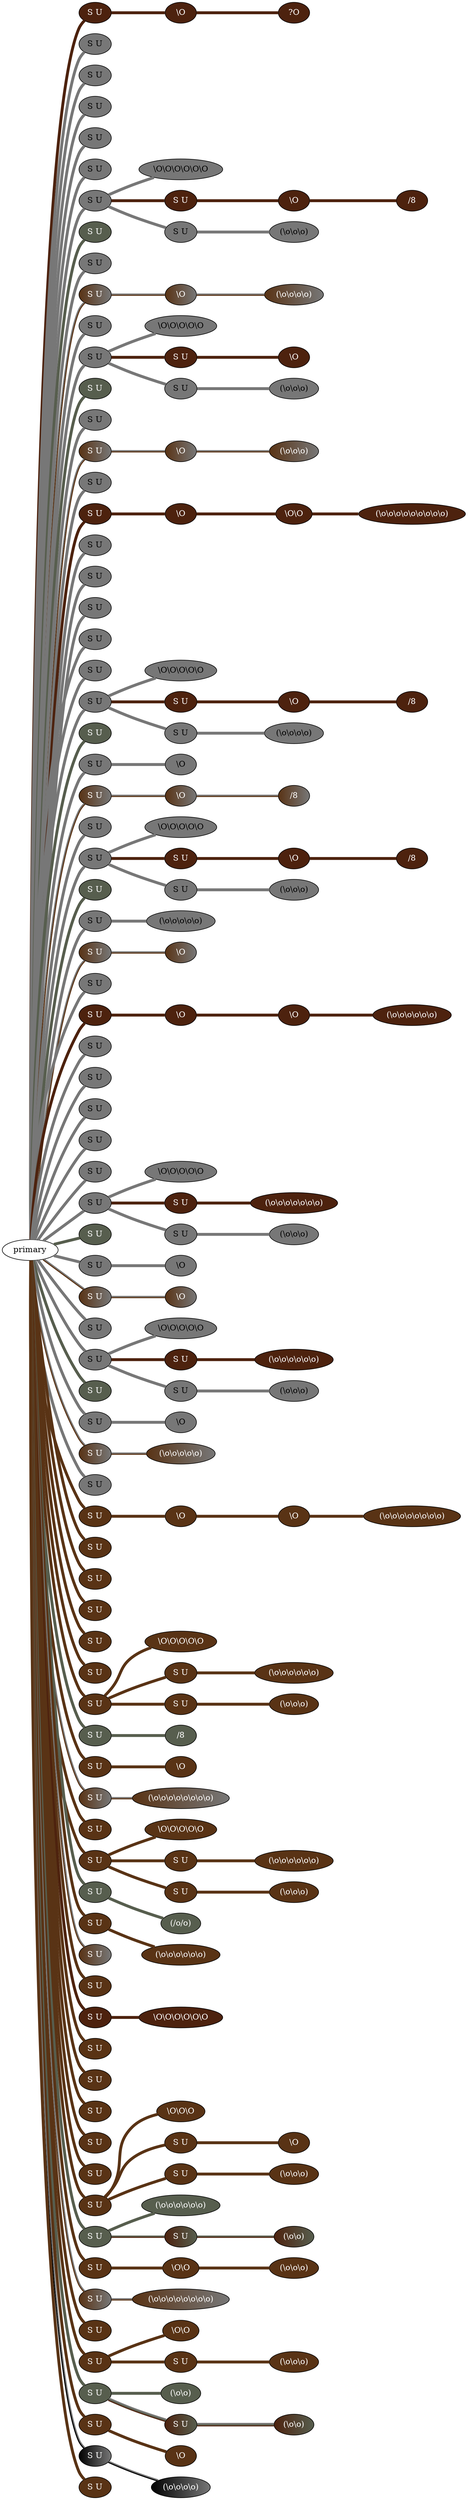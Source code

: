 graph {
 graph [rankdir=LR]
"1" [qtype="pendant_node", pendant_colors="#4D220E", pendant_ply="S", pendant_attach="U", pendant_length="15.0", label="S U", style=filled, fillcolor="#4D220E", fontcolor="#ffffff"]
"primary" -- "1" [qtype="pendant_link",penwidth=5,color="#4D220E"]
"1:0" [qtype="knot_node", knot_value="1", knot_type="S", knot_position="7.0", knot_spin="Z", label="\\O", style=filled, fillcolor="#4D220E" , fontcolor="#ffffff"]
"1" -- "1:0" [qtype="knot_link",penwidth=5,color="#4D220E"]
"1:1" [qtype="knot_node", knot_value="1", knot_type="S", knot_position="15.0", knot_spin="U", label="?O", style=filled, fillcolor="#4D220E" , fontcolor="#ffffff"]
"1:0" -- "1:1" [qtype="knot_link",penwidth=5,color="#4D220E"]
"2" [qtype="pendant_node", pendant_colors="#777777", pendant_ply="S", pendant_attach="U", pendant_length="36.5", label="S U", style=filled, fillcolor="#777777", fontcolor="#000000"]
"primary" -- "2" [qtype="pendant_link",penwidth=5,color="#777777"]
"3" [qtype="pendant_node", pendant_colors="#777777", pendant_ply="S", pendant_attach="U", pendant_length="34.5", label="S U", style=filled, fillcolor="#777777", fontcolor="#000000"]
"primary" -- "3" [qtype="pendant_link",penwidth=5,color="#777777"]
"4" [qtype="pendant_node", pendant_colors="#777777", pendant_ply="S", pendant_attach="U", pendant_length="35.5", label="S U", style=filled, fillcolor="#777777", fontcolor="#000000"]
"primary" -- "4" [qtype="pendant_link",penwidth=5,color="#777777"]
"5" [qtype="pendant_node", pendant_colors="#777777", pendant_ply="S", pendant_attach="U", pendant_length="35.5", label="S U", style=filled, fillcolor="#777777", fontcolor="#000000"]
"primary" -- "5" [qtype="pendant_link",penwidth=5,color="#777777"]
"6" [qtype="pendant_node", pendant_colors="#777777", pendant_ply="S", pendant_attach="U", pendant_length="34.5", label="S U", style=filled, fillcolor="#777777", fontcolor="#000000"]
"primary" -- "6" [qtype="pendant_link",penwidth=5,color="#777777"]
"7" [qtype="pendant_node", pendant_colors="#777777", pendant_ply="S", pendant_attach="U", pendant_length="24.0", label="S U", style=filled, fillcolor="#777777", fontcolor="#000000"]
"primary" -- "7" [qtype="pendant_link",penwidth=5,color="#777777"]
"7:0" [qtype="knot_node", knot_value="6", knot_type="S", knot_position="8.0", knot_spin="Z", label="\\O\\O\\O\\O\\O\\O", style=filled, fillcolor="#777777" , fontcolor="#000000"]
"7" -- "7:0" [qtype="knot_link",penwidth=5,color="#777777"]
"7s1" [qtype="pendant_node", pendant_colors="#4D220E", pendant_ply="S", pendant_attach="U", pendant_length="24.0", label="S U", style=filled, fillcolor="#4D220E", fontcolor="#ffffff"]
"7" -- "7s1" [qtype="pendant_link",penwidth=5,color="#4D220E"]
"7s1:0" [qtype="knot_node", knot_value="1", knot_type="S", knot_position="8.0", knot_spin="Z", label="\\O", style=filled, fillcolor="#4D220E" , fontcolor="#ffffff"]
"7s1" -- "7s1:0" [qtype="knot_link",penwidth=5,color="#4D220E"]
"7s1:1" [qtype="knot_node", knot_value="1", knot_type="E", knot_position="15.5", knot_spin="S", label="/8", style=filled, fillcolor="#4D220E" , fontcolor="#ffffff"]
"7s1:0" -- "7s1:1" [qtype="knot_link",penwidth=5,color="#4D220E"]
"7s2" [qtype="pendant_node", pendant_colors="#777777", pendant_ply="S", pendant_attach="U", pendant_length="27.0", label="S U", style=filled, fillcolor="#777777", fontcolor="#000000"]
"7" -- "7s2" [qtype="pendant_link",penwidth=5,color="#777777"]
"7s2:0" [qtype="knot_node", knot_value="3", knot_type="L", knot_position="14.5", knot_spin="Z", label="(\\o\\o\\o)", style=filled, fillcolor="#777777" , fontcolor="#000000"]
"7s2" -- "7s2:0" [qtype="knot_link",penwidth=5,color="#777777"]
"8" [qtype="pendant_node", pendant_colors="#575E4E", pendant_ply="S", pendant_attach="U", pendant_length="28.5", label="S U", style=filled, fillcolor="#575E4E", fontcolor="#ffffff"]
"primary" -- "8" [qtype="pendant_link",penwidth=5,color="#575E4E"]
"9" [qtype="pendant_node", pendant_colors="#777777", pendant_ply="S", pendant_attach="U", pendant_length="33.0", label="S U", style=filled, fillcolor="#777777", fontcolor="#000000"]
"primary" -- "9" [qtype="pendant_link",penwidth=5,color="#777777"]
"10" [qtype="pendant_node", pendant_colors="#593315:#777777", pendant_ply="S", pendant_attach="U", pendant_length="25.0", label="S U", style=filled, fillcolor="#593315:#777777", fontcolor="#ffffff"]
"primary" -- "10" [qtype="pendant_link",penwidth=2,color="#593315:#777777"]
"10:0" [qtype="knot_node", knot_value="1", knot_type="S", knot_position="7.0", knot_spin="Z", label="\\O", style=filled, fillcolor="#593315:#777777" , fontcolor="#ffffff"]
"10" -- "10:0" [qtype="knot_link",penwidth=2,color="#593315:#777777"]
"10:1" [qtype="knot_node", knot_value="4", knot_type="L", knot_position="14.5", knot_spin="Z", label="(\\o\\o\\o\\o)", style=filled, fillcolor="#593315:#777777" , fontcolor="#ffffff"]
"10:0" -- "10:1" [qtype="knot_link",penwidth=2,color="#593315:#777777"]
"11" [qtype="pendant_node", pendant_colors="#777777", pendant_ply="S", pendant_attach="U", pendant_length="30.0", label="S U", style=filled, fillcolor="#777777", fontcolor="#000000"]
"primary" -- "11" [qtype="pendant_link",penwidth=5,color="#777777"]
"12" [qtype="pendant_node", pendant_colors="#777777", pendant_ply="S", pendant_attach="U", pendant_length="31.5", label="S U", style=filled, fillcolor="#777777", fontcolor="#000000"]
"primary" -- "12" [qtype="pendant_link",penwidth=5,color="#777777"]
"12:0" [qtype="knot_node", knot_value="5", knot_type="S", knot_position="8.5", knot_spin="Z", label="\\O\\O\\O\\O\\O", style=filled, fillcolor="#777777" , fontcolor="#000000"]
"12" -- "12:0" [qtype="knot_link",penwidth=5,color="#777777"]
"12s1" [qtype="pendant_node", pendant_colors="#4D220E", pendant_ply="S", pendant_attach="U", pendant_length="27.0", label="S U", style=filled, fillcolor="#4D220E", fontcolor="#ffffff"]
"12" -- "12s1" [qtype="pendant_link",penwidth=5,color="#4D220E"]
"12s1:0" [qtype="knot_node", knot_value="1", knot_type="S", knot_position="8.5", knot_spin="Z", label="\\O", style=filled, fillcolor="#4D220E" , fontcolor="#ffffff"]
"12s1" -- "12s1:0" [qtype="knot_link",penwidth=5,color="#4D220E"]
"12s2" [qtype="pendant_node", pendant_colors="#777777", pendant_ply="S", pendant_attach="U", pendant_length="28.0", label="S U", style=filled, fillcolor="#777777", fontcolor="#000000"]
"12" -- "12s2" [qtype="pendant_link",penwidth=5,color="#777777"]
"12s2:0" [qtype="knot_node", knot_value="3", knot_type="L", knot_position="14.0", knot_spin="Z", label="(\\o\\o\\o)", style=filled, fillcolor="#777777" , fontcolor="#000000"]
"12s2" -- "12s2:0" [qtype="knot_link",penwidth=5,color="#777777"]
"13" [qtype="pendant_node", pendant_colors="#575E4E", pendant_ply="S", pendant_attach="U", pendant_length="29.5", label="S U", style=filled, fillcolor="#575E4E", fontcolor="#ffffff"]
"primary" -- "13" [qtype="pendant_link",penwidth=5,color="#575E4E"]
"14" [qtype="pendant_node", pendant_colors="#777777", pendant_ply="S", pendant_attach="U", pendant_length="36.5", label="S U", style=filled, fillcolor="#777777", fontcolor="#000000"]
"primary" -- "14" [qtype="pendant_link",penwidth=5,color="#777777"]
"15" [qtype="pendant_node", pendant_colors="#593315:#777777", pendant_ply="S", pendant_attach="U", pendant_length="26.0", label="S U", style=filled, fillcolor="#593315:#777777", fontcolor="#ffffff"]
"primary" -- "15" [qtype="pendant_link",penwidth=2,color="#593315:#777777"]
"15:0" [qtype="knot_node", knot_value="1", knot_type="S", knot_position="8.0", knot_spin="Z", label="\\O", style=filled, fillcolor="#593315:#777777" , fontcolor="#ffffff"]
"15" -- "15:0" [qtype="knot_link",penwidth=2,color="#593315:#777777"]
"15:1" [qtype="knot_node", knot_value="3", knot_type="L", knot_position="15.5", knot_spin="Z", label="(\\o\\o\\o)", style=filled, fillcolor="#593315:#777777" , fontcolor="#ffffff"]
"15:0" -- "15:1" [qtype="knot_link",penwidth=2,color="#593315:#777777"]
"16" [qtype="pendant_node", pendant_colors="#777777", pendant_ply="S", pendant_attach="U", pendant_length="34.5", label="S U", style=filled, fillcolor="#777777", fontcolor="#000000"]
"primary" -- "16" [qtype="pendant_link",penwidth=5,color="#777777"]
"17" [qtype="pendant_node", pendant_colors="#4D220E", pendant_ply="S", pendant_attach="U", pendant_length="32.5", label="S U", style=filled, fillcolor="#4D220E", fontcolor="#ffffff"]
"primary" -- "17" [qtype="pendant_link",penwidth=5,color="#4D220E"]
"17:0" [qtype="knot_node", knot_value="1", knot_type="S", knot_position="7.0", knot_spin="Z", label="\\O", style=filled, fillcolor="#4D220E" , fontcolor="#ffffff"]
"17" -- "17:0" [qtype="knot_link",penwidth=5,color="#4D220E"]
"17:1" [qtype="knot_node", knot_value="2", knot_type="S", knot_position="15.0", knot_spin="Z", label="\\O\\O", style=filled, fillcolor="#4D220E" , fontcolor="#ffffff"]
"17:0" -- "17:1" [qtype="knot_link",penwidth=5,color="#4D220E"]
"17:2" [qtype="knot_node", knot_value="9", knot_type="L", knot_position="24.0", knot_spin="Z", label="(\\o\\o\\o\\o\\o\\o\\o\\o\\o)", style=filled, fillcolor="#4D220E" , fontcolor="#ffffff"]
"17:1" -- "17:2" [qtype="knot_link",penwidth=5,color="#4D220E"]
"18" [qtype="pendant_node", pendant_colors="#777777", pendant_ply="S", pendant_attach="U", pendant_length="28.0", label="S U", style=filled, fillcolor="#777777", fontcolor="#000000"]
"primary" -- "18" [qtype="pendant_link",penwidth=5,color="#777777"]
"19" [qtype="pendant_node", pendant_colors="#777777", pendant_ply="S", pendant_attach="U", pendant_length="29.0", label="S U", style=filled, fillcolor="#777777", fontcolor="#000000"]
"primary" -- "19" [qtype="pendant_link",penwidth=5,color="#777777"]
"20" [qtype="pendant_node", pendant_colors="#777777", pendant_ply="S", pendant_attach="U", pendant_length="28.5", label="S U", style=filled, fillcolor="#777777", fontcolor="#000000"]
"primary" -- "20" [qtype="pendant_link",penwidth=5,color="#777777"]
"21" [qtype="pendant_node", pendant_colors="#777777", pendant_ply="S", pendant_attach="U", pendant_length="28.5", label="S U", style=filled, fillcolor="#777777", fontcolor="#000000"]
"primary" -- "21" [qtype="pendant_link",penwidth=5,color="#777777"]
"22" [qtype="pendant_node", pendant_colors="#777777", pendant_ply="S", pendant_attach="U", pendant_length="34.5", label="S U", style=filled, fillcolor="#777777", fontcolor="#000000"]
"primary" -- "22" [qtype="pendant_link",penwidth=5,color="#777777"]
"23" [qtype="pendant_node", pendant_colors="#777777", pendant_ply="S", pendant_attach="U", pendant_length="32.0", label="S U", style=filled, fillcolor="#777777", fontcolor="#000000"]
"primary" -- "23" [qtype="pendant_link",penwidth=5,color="#777777"]
"23:0" [qtype="knot_node", knot_value="5", knot_type="S", knot_position="8.5", knot_spin="Z", label="\\O\\O\\O\\O\\O", style=filled, fillcolor="#777777" , fontcolor="#000000"]
"23" -- "23:0" [qtype="knot_link",penwidth=5,color="#777777"]
"23s1" [qtype="pendant_node", pendant_colors="#4D220E", pendant_ply="S", pendant_attach="U", pendant_length="25.5", label="S U", style=filled, fillcolor="#4D220E", fontcolor="#ffffff"]
"23" -- "23s1" [qtype="pendant_link",penwidth=5,color="#4D220E"]
"23s1:0" [qtype="knot_node", knot_value="1", knot_type="S", knot_position="8.0", knot_spin="Z", label="\\O", style=filled, fillcolor="#4D220E" , fontcolor="#ffffff"]
"23s1" -- "23s1:0" [qtype="knot_link",penwidth=5,color="#4D220E"]
"23s1:1" [qtype="knot_node", knot_value="1", knot_type="E", knot_position="15.5", knot_spin="S", label="/8", style=filled, fillcolor="#4D220E" , fontcolor="#ffffff"]
"23s1:0" -- "23s1:1" [qtype="knot_link",penwidth=5,color="#4D220E"]
"23s2" [qtype="pendant_node", pendant_colors="#777777", pendant_ply="S", pendant_attach="U", pendant_length="32.5", label="S U", style=filled, fillcolor="#777777", fontcolor="#000000"]
"23" -- "23s2" [qtype="pendant_link",penwidth=5,color="#777777"]
"23s2:0" [qtype="knot_node", knot_value="4", knot_type="L", knot_position="14.5", knot_spin="Z", label="(\\o\\o\\o\\o)", style=filled, fillcolor="#777777" , fontcolor="#000000"]
"23s2" -- "23s2:0" [qtype="knot_link",penwidth=5,color="#777777"]
"24" [qtype="pendant_node", pendant_colors="#575E4E", pendant_ply="S", pendant_attach="U", pendant_length="29.0", label="S U", style=filled, fillcolor="#575E4E", fontcolor="#ffffff"]
"primary" -- "24" [qtype="pendant_link",penwidth=5,color="#575E4E"]
"25" [qtype="pendant_node", pendant_colors="#777777", pendant_ply="S", pendant_attach="U", pendant_length="31.0", label="S U", style=filled, fillcolor="#777777", fontcolor="#000000"]
"primary" -- "25" [qtype="pendant_link",penwidth=5,color="#777777"]
"25:0" [qtype="knot_node", knot_value="1", knot_type="S", knot_position="7.0", knot_spin="Z", label="\\O", style=filled, fillcolor="#777777" , fontcolor="#000000"]
"25" -- "25:0" [qtype="knot_link",penwidth=5,color="#777777"]
"26" [qtype="pendant_node", pendant_colors="#593315:#777777", pendant_ply="S", pendant_attach="U", pendant_length="25.5", label="S U", style=filled, fillcolor="#593315:#777777", fontcolor="#ffffff"]
"primary" -- "26" [qtype="pendant_link",penwidth=2,color="#593315:#777777"]
"26:0" [qtype="knot_node", knot_value="1", knot_type="S", knot_position="8.0", knot_spin="Z", label="\\O", style=filled, fillcolor="#593315:#777777" , fontcolor="#ffffff"]
"26" -- "26:0" [qtype="knot_link",penwidth=2,color="#593315:#777777"]
"26:1" [qtype="knot_node", knot_value="1", knot_type="E", knot_position="16.0", knot_spin="S", label="/8", style=filled, fillcolor="#593315:#777777" , fontcolor="#ffffff"]
"26:0" -- "26:1" [qtype="knot_link",penwidth=2,color="#593315:#777777"]
"27" [qtype="pendant_node", pendant_colors="#777777", pendant_ply="S", pendant_attach="U", pendant_length="34.0", label="S U", style=filled, fillcolor="#777777", fontcolor="#000000"]
"primary" -- "27" [qtype="pendant_link",penwidth=5,color="#777777"]
"28" [qtype="pendant_node", pendant_colors="#777777", pendant_ply="S", pendant_attach="U", pendant_length="25.5", label="S U", style=filled, fillcolor="#777777", fontcolor="#000000"]
"primary" -- "28" [qtype="pendant_link",penwidth=5,color="#777777"]
"28:0" [qtype="knot_node", knot_value="5", knot_type="S", knot_position="8.5", knot_spin="Z", label="\\O\\O\\O\\O\\O", style=filled, fillcolor="#777777" , fontcolor="#000000"]
"28" -- "28:0" [qtype="knot_link",penwidth=5,color="#777777"]
"28s1" [qtype="pendant_node", pendant_colors="#4D220E", pendant_ply="S", pendant_attach="U", pendant_length="25.0", label="S U", style=filled, fillcolor="#4D220E", fontcolor="#ffffff"]
"28" -- "28s1" [qtype="pendant_link",penwidth=5,color="#4D220E"]
"28s1:0" [qtype="knot_node", knot_value="1", knot_type="S", knot_position="7.0", knot_spin="Z", label="\\O", style=filled, fillcolor="#4D220E" , fontcolor="#ffffff"]
"28s1" -- "28s1:0" [qtype="knot_link",penwidth=5,color="#4D220E"]
"28s1:1" [qtype="knot_node", knot_value="1", knot_type="E", knot_position="14.5", knot_spin="S", label="/8", style=filled, fillcolor="#4D220E" , fontcolor="#ffffff"]
"28s1:0" -- "28s1:1" [qtype="knot_link",penwidth=5,color="#4D220E"]
"28s2" [qtype="pendant_node", pendant_colors="#777777", pendant_ply="S", pendant_attach="U", pendant_length="31.0", label="S U", style=filled, fillcolor="#777777", fontcolor="#000000"]
"28" -- "28s2" [qtype="pendant_link",penwidth=5,color="#777777"]
"28s2:0" [qtype="knot_node", knot_value="3", knot_type="L", knot_position="14.5", knot_spin="Z", label="(\\o\\o\\o)", style=filled, fillcolor="#777777" , fontcolor="#000000"]
"28s2" -- "28s2:0" [qtype="knot_link",penwidth=5,color="#777777"]
"29" [qtype="pendant_node", pendant_colors="#575E4E", pendant_ply="S", pendant_attach="U", pendant_length="29.0", label="S U", style=filled, fillcolor="#575E4E", fontcolor="#ffffff"]
"primary" -- "29" [qtype="pendant_link",penwidth=5,color="#575E4E"]
"30" [qtype="pendant_node", pendant_colors="#777777", pendant_ply="S", pendant_attach="U", pendant_length="28.5", label="S U", style=filled, fillcolor="#777777", fontcolor="#000000"]
"primary" -- "30" [qtype="pendant_link",penwidth=5,color="#777777"]
"30:0" [qtype="knot_node", knot_value="5", knot_type="L", knot_position="15.0", knot_spin="Z", label="(\\o\\o\\o\\o\\o)", style=filled, fillcolor="#777777" , fontcolor="#000000"]
"30" -- "30:0" [qtype="knot_link",penwidth=5,color="#777777"]
"31" [qtype="pendant_node", pendant_colors="#593315:#777777", pendant_ply="S", pendant_attach="U", pendant_length="26.5", label="S U", style=filled, fillcolor="#593315:#777777", fontcolor="#ffffff"]
"primary" -- "31" [qtype="pendant_link",penwidth=2,color="#593315:#777777"]
"31:0" [qtype="knot_node", knot_value="1", knot_type="S", knot_position="7.0", knot_spin="Z", label="\\O", style=filled, fillcolor="#593315:#777777" , fontcolor="#ffffff"]
"31" -- "31:0" [qtype="knot_link",penwidth=2,color="#593315:#777777"]
"32" [qtype="pendant_node", pendant_colors="#777777", pendant_ply="S", pendant_attach="U", pendant_length="36.5", label="S U", style=filled, fillcolor="#777777", fontcolor="#000000"]
"primary" -- "32" [qtype="pendant_link",penwidth=5,color="#777777"]
"33" [qtype="pendant_node", pendant_colors="#4D220E", pendant_ply="S", pendant_attach="U", pendant_length="51.0", label="S U", style=filled, fillcolor="#4D220E", fontcolor="#ffffff"]
"primary" -- "33" [qtype="pendant_link",penwidth=5,color="#4D220E"]
"33:0" [qtype="knot_node", knot_value="1", knot_type="S", knot_position="6.5", knot_spin="Z", label="\\O", style=filled, fillcolor="#4D220E" , fontcolor="#ffffff"]
"33" -- "33:0" [qtype="knot_link",penwidth=5,color="#4D220E"]
"33:1" [qtype="knot_node", knot_value="1", knot_type="S", knot_position="18.5", knot_spin="Z", label="\\O", style=filled, fillcolor="#4D220E" , fontcolor="#ffffff"]
"33:0" -- "33:1" [qtype="knot_link",penwidth=5,color="#4D220E"]
"33:2" [qtype="knot_node", knot_value="6", knot_type="L", knot_position="31.5", knot_spin="Z", label="(\\o\\o\\o\\o\\o\\o)", style=filled, fillcolor="#4D220E" , fontcolor="#ffffff"]
"33:1" -- "33:2" [qtype="knot_link",penwidth=5,color="#4D220E"]
"34" [qtype="pendant_node", pendant_colors="#777777", pendant_ply="S", pendant_attach="U", pendant_length="34.0", label="S U", style=filled, fillcolor="#777777", fontcolor="#000000"]
"primary" -- "34" [qtype="pendant_link",penwidth=5,color="#777777"]
"35" [qtype="pendant_node", pendant_colors="#777777", pendant_ply="S", pendant_attach="U", pendant_length="32.5", label="S U", style=filled, fillcolor="#777777", fontcolor="#000000"]
"primary" -- "35" [qtype="pendant_link",penwidth=5,color="#777777"]
"36" [qtype="pendant_node", pendant_colors="#777777", pendant_ply="S", pendant_attach="U", pendant_length="35.5", label="S U", style=filled, fillcolor="#777777", fontcolor="#000000"]
"primary" -- "36" [qtype="pendant_link",penwidth=5,color="#777777"]
"37" [qtype="pendant_node", pendant_colors="#777777", pendant_ply="S", pendant_attach="U", pendant_length="32.5", label="S U", style=filled, fillcolor="#777777", fontcolor="#000000"]
"primary" -- "37" [qtype="pendant_link",penwidth=5,color="#777777"]
"38" [qtype="pendant_node", pendant_colors="#777777", pendant_ply="S", pendant_attach="U", pendant_length="36.5", label="S U", style=filled, fillcolor="#777777", fontcolor="#000000"]
"primary" -- "38" [qtype="pendant_link",penwidth=5,color="#777777"]
"39" [qtype="pendant_node", pendant_colors="#777777", pendant_ply="S", pendant_attach="U", pendant_length="29.5", label="S U", style=filled, fillcolor="#777777", fontcolor="#000000"]
"primary" -- "39" [qtype="pendant_link",penwidth=5,color="#777777"]
"39:0" [qtype="knot_node", knot_value="5", knot_type="S", knot_position="7.5", knot_spin="Z", label="\\O\\O\\O\\O\\O", style=filled, fillcolor="#777777" , fontcolor="#000000"]
"39" -- "39:0" [qtype="knot_link",penwidth=5,color="#777777"]
"39s1" [qtype="pendant_node", pendant_colors="#4D220E", pendant_ply="S", pendant_attach="U", pendant_length="19.0", label="S U", style=filled, fillcolor="#4D220E", fontcolor="#ffffff"]
"39" -- "39s1" [qtype="pendant_link",penwidth=5,color="#4D220E"]
"39s1:0" [qtype="knot_node", knot_value="7", knot_type="L", knot_position="14.5", knot_spin="Z", label="(\\o\\o\\o\\o\\o\\o\\o)", style=filled, fillcolor="#4D220E" , fontcolor="#ffffff"]
"39s1" -- "39s1:0" [qtype="knot_link",penwidth=5,color="#4D220E"]
"39s2" [qtype="pendant_node", pendant_colors="#777777", pendant_ply="S", pendant_attach="U", pendant_length="25.5", label="S U", style=filled, fillcolor="#777777", fontcolor="#000000"]
"39" -- "39s2" [qtype="pendant_link",penwidth=5,color="#777777"]
"39s2:0" [qtype="knot_node", knot_value="3", knot_type="L", knot_position="15.5", knot_spin="Z", label="(\\o\\o\\o)", style=filled, fillcolor="#777777" , fontcolor="#000000"]
"39s2" -- "39s2:0" [qtype="knot_link",penwidth=5,color="#777777"]
"40" [qtype="pendant_node", pendant_colors="#575E4E", pendant_ply="S", pendant_attach="U", pendant_length="18.0", label="S U", style=filled, fillcolor="#575E4E", fontcolor="#ffffff"]
"primary" -- "40" [qtype="pendant_link",penwidth=5,color="#575E4E"]
"41" [qtype="pendant_node", pendant_colors="#777777", pendant_ply="S", pendant_attach="U", pendant_length="35.0", label="S U", style=filled, fillcolor="#777777", fontcolor="#000000"]
"primary" -- "41" [qtype="pendant_link",penwidth=5,color="#777777"]
"41:0" [qtype="knot_node", knot_value="1", knot_type="S", knot_position="7.5", knot_spin="Z", label="\\O", style=filled, fillcolor="#777777" , fontcolor="#000000"]
"41" -- "41:0" [qtype="knot_link",penwidth=5,color="#777777"]
"42" [qtype="pendant_node", pendant_colors="#593315:#777777", pendant_ply="S", pendant_attach="U", pendant_length="26.5", label="S U", style=filled, fillcolor="#593315:#777777", fontcolor="#ffffff"]
"primary" -- "42" [qtype="pendant_link",penwidth=2,color="#593315:#777777"]
"42:0" [qtype="knot_node", knot_value="1", knot_type="S", knot_position="7.5", knot_spin="Z", label="\\O", style=filled, fillcolor="#593315:#777777" , fontcolor="#ffffff"]
"42" -- "42:0" [qtype="knot_link",penwidth=2,color="#593315:#777777"]
"43" [qtype="pendant_node", pendant_colors="#777777", pendant_ply="S", pendant_attach="U", pendant_length="33.0", label="S U", style=filled, fillcolor="#777777", fontcolor="#000000"]
"primary" -- "43" [qtype="pendant_link",penwidth=5,color="#777777"]
"44" [qtype="pendant_node", pendant_colors="#777777", pendant_ply="S", pendant_attach="U", pendant_length="31.0", label="S U", style=filled, fillcolor="#777777", fontcolor="#000000"]
"primary" -- "44" [qtype="pendant_link",penwidth=5,color="#777777"]
"44:0" [qtype="knot_node", knot_value="5", knot_type="S", knot_position="7.5", knot_spin="Z", label="\\O\\O\\O\\O\\O", style=filled, fillcolor="#777777" , fontcolor="#000000"]
"44" -- "44:0" [qtype="knot_link",penwidth=5,color="#777777"]
"44s1" [qtype="pendant_node", pendant_colors="#4D220E", pendant_ply="S", pendant_attach="U", pendant_length="23.5", label="S U", style=filled, fillcolor="#4D220E", fontcolor="#ffffff"]
"44" -- "44s1" [qtype="pendant_link",penwidth=5,color="#4D220E"]
"44s1:0" [qtype="knot_node", knot_value="6", knot_type="L", knot_position="15.0", knot_spin="Z", label="(\\o\\o\\o\\o\\o\\o)", style=filled, fillcolor="#4D220E" , fontcolor="#ffffff"]
"44s1" -- "44s1:0" [qtype="knot_link",penwidth=5,color="#4D220E"]
"44s2" [qtype="pendant_node", pendant_colors="#777777", pendant_ply="S", pendant_attach="U", pendant_length="27.5", label="S U", style=filled, fillcolor="#777777", fontcolor="#000000"]
"44" -- "44s2" [qtype="pendant_link",penwidth=5,color="#777777"]
"44s2:0" [qtype="knot_node", knot_value="3", knot_type="L", knot_position="16.0", knot_spin="Z", label="(\\o\\o\\o)", style=filled, fillcolor="#777777" , fontcolor="#000000"]
"44s2" -- "44s2:0" [qtype="knot_link",penwidth=5,color="#777777"]
"45" [qtype="pendant_node", pendant_colors="#575E4E", pendant_ply="S", pendant_attach="U", pendant_length="28.5", label="S U", style=filled, fillcolor="#575E4E", fontcolor="#ffffff"]
"primary" -- "45" [qtype="pendant_link",penwidth=5,color="#575E4E"]
"46" [qtype="pendant_node", pendant_colors="#777777", pendant_ply="S", pendant_attach="U", pendant_length="34.5", label="S U", style=filled, fillcolor="#777777", fontcolor="#000000"]
"primary" -- "46" [qtype="pendant_link",penwidth=5,color="#777777"]
"46:0" [qtype="knot_node", knot_value="1", knot_type="S", knot_position="8.0", knot_spin="Z", label="\\O", style=filled, fillcolor="#777777" , fontcolor="#000000"]
"46" -- "46:0" [qtype="knot_link",penwidth=5,color="#777777"]
"47" [qtype="pendant_node", pendant_colors="#593315:#777777", pendant_ply="S", pendant_attach="U", pendant_length="22.0", label="S U", style=filled, fillcolor="#593315:#777777", fontcolor="#ffffff"]
"primary" -- "47" [qtype="pendant_link",penwidth=2,color="#593315:#777777"]
"47:0" [qtype="knot_node", knot_value="5", knot_type="L", knot_position="14.5", knot_spin="Z", label="(\\o\\o\\o\\o\\o)", style=filled, fillcolor="#593315:#777777" , fontcolor="#ffffff"]
"47" -- "47:0" [qtype="knot_link",penwidth=2,color="#593315:#777777"]
"48" [qtype="pendant_node", pendant_colors="#777777", pendant_ply="S", pendant_attach="U", pendant_length="34.0", label="S U", style=filled, fillcolor="#777777", fontcolor="#000000"]
"primary" -- "48" [qtype="pendant_link",penwidth=5,color="#777777"]
"49" [qtype="pendant_node", pendant_colors="#593315", pendant_ply="S", pendant_attach="U", pendant_length="34.0", label="S U", style=filled, fillcolor="#593315", fontcolor="#ffffff"]
"primary" -- "49" [qtype="pendant_link",penwidth=5,color="#593315"]
"49:0" [qtype="knot_node", knot_value="1", knot_type="S", knot_position="7.0", knot_spin="Z", label="\\O", style=filled, fillcolor="#593315" , fontcolor="#ffffff"]
"49" -- "49:0" [qtype="knot_link",penwidth=5,color="#593315"]
"49:1" [qtype="knot_node", knot_value="1", knot_type="S", knot_position="14.0", knot_spin="Z", label="\\O", style=filled, fillcolor="#593315" , fontcolor="#ffffff"]
"49:0" -- "49:1" [qtype="knot_link",penwidth=5,color="#593315"]
"49:2" [qtype="knot_node", knot_value="8", knot_type="L", knot_position="22.5", knot_spin="Z", label="(\\o\\o\\o\\o\\o\\o\\o\\o)", style=filled, fillcolor="#593315" , fontcolor="#ffffff"]
"49:1" -- "49:2" [qtype="knot_link",penwidth=5,color="#593315"]
"50" [qtype="pendant_node", pendant_colors="#593315", pendant_ply="S", pendant_attach="U", pendant_length="28.5", label="S U", style=filled, fillcolor="#593315", fontcolor="#ffffff"]
"primary" -- "50" [qtype="pendant_link",penwidth=5,color="#593315"]
"51" [qtype="pendant_node", pendant_colors="#593315", pendant_ply="S", pendant_attach="U", pendant_length="27.5", label="S U", style=filled, fillcolor="#593315", fontcolor="#ffffff"]
"primary" -- "51" [qtype="pendant_link",penwidth=5,color="#593315"]
"52" [qtype="pendant_node", pendant_colors="#593315", pendant_ply="S", pendant_attach="U", pendant_length="27.5", label="S U", style=filled, fillcolor="#593315", fontcolor="#ffffff"]
"primary" -- "52" [qtype="pendant_link",penwidth=5,color="#593315"]
"53" [qtype="pendant_node", pendant_colors="#593315", pendant_ply="S", pendant_attach="U", pendant_length="28.5", label="S U", style=filled, fillcolor="#593315", fontcolor="#ffffff"]
"primary" -- "53" [qtype="pendant_link",penwidth=5,color="#593315"]
"54" [qtype="pendant_node", pendant_colors="#593315", pendant_ply="S", pendant_attach="U", pendant_length="28.0", label="S U", style=filled, fillcolor="#593315", fontcolor="#ffffff"]
"primary" -- "54" [qtype="pendant_link",penwidth=5,color="#593315"]
"55" [qtype="pendant_node", pendant_colors="#593315", pendant_ply="S", pendant_attach="U", pendant_length="23.5", label="S U", style=filled, fillcolor="#593315", fontcolor="#ffffff"]
"primary" -- "55" [qtype="pendant_link",penwidth=5,color="#593315"]
"55:0" [qtype="knot_node", knot_value="5", knot_type="S", knot_position="10.5", knot_spin="Z", label="\\O\\O\\O\\O\\O", style=filled, fillcolor="#593315" , fontcolor="#ffffff"]
"55" -- "55:0" [qtype="knot_link",penwidth=5,color="#593315"]
"55s1" [qtype="pendant_node", pendant_colors="#593315", pendant_ply="S", pendant_attach="U", pendant_length="20.5", label="S U", style=filled, fillcolor="#593315", fontcolor="#ffffff"]
"55" -- "55s1" [qtype="pendant_link",penwidth=5,color="#593315"]
"55s1:0" [qtype="knot_node", knot_value="6", knot_type="L", knot_position="13.5", knot_spin="Z", label="(\\o\\o\\o\\o\\o\\o)", style=filled, fillcolor="#593315" , fontcolor="#ffffff"]
"55s1" -- "55s1:0" [qtype="knot_link",penwidth=5,color="#593315"]
"55s2" [qtype="pendant_node", pendant_colors="#593315", pendant_ply="S", pendant_attach="U", pendant_length="24.0", label="S U", style=filled, fillcolor="#593315", fontcolor="#ffffff"]
"55" -- "55s2" [qtype="pendant_link",penwidth=5,color="#593315"]
"55s2:0" [qtype="knot_node", knot_value="3", knot_type="L", knot_position="15.5", knot_spin="Z", label="(\\o\\o\\o)", style=filled, fillcolor="#593315" , fontcolor="#ffffff"]
"55s2" -- "55s2:0" [qtype="knot_link",penwidth=5,color="#593315"]
"56" [qtype="pendant_node", pendant_colors="#575E4E", pendant_ply="S", pendant_attach="U", pendant_length="26.0", label="S U", style=filled, fillcolor="#575E4E", fontcolor="#ffffff"]
"primary" -- "56" [qtype="pendant_link",penwidth=5,color="#575E4E"]
"56:0" [qtype="knot_node", knot_value="1", knot_type="E", knot_position="15.0", knot_spin="S", label="/8", style=filled, fillcolor="#575E4E" , fontcolor="#ffffff"]
"56" -- "56:0" [qtype="knot_link",penwidth=5,color="#575E4E"]
"57" [qtype="pendant_node", pendant_colors="#593315", pendant_ply="S", pendant_attach="U", pendant_length="37.0", label="S U", style=filled, fillcolor="#593315", fontcolor="#ffffff"]
"primary" -- "57" [qtype="pendant_link",penwidth=5,color="#593315"]
"57:0" [qtype="knot_node", knot_value="1", knot_type="S", knot_position="7.5", knot_spin="Z", label="\\O", style=filled, fillcolor="#593315" , fontcolor="#ffffff"]
"57" -- "57:0" [qtype="knot_link",penwidth=5,color="#593315"]
"58" [qtype="pendant_node", pendant_colors="#593315:#777777", pendant_ply="S", pendant_attach="U", pendant_length="20.0", label="S U", style=filled, fillcolor="#593315:#777777", fontcolor="#ffffff"]
"primary" -- "58" [qtype="pendant_link",penwidth=2,color="#593315:#777777"]
"58:0" [qtype="knot_node", knot_value="8", knot_type="L", knot_position="14.5", knot_spin="Z", label="(\\o\\o\\o\\o\\o\\o\\o\\o)", style=filled, fillcolor="#593315:#777777" , fontcolor="#ffffff"]
"58" -- "58:0" [qtype="knot_link",penwidth=2,color="#593315:#777777"]
"59" [qtype="pendant_node", pendant_colors="#593315", pendant_ply="S", pendant_attach="U", pendant_length="29.5", label="S U", style=filled, fillcolor="#593315", fontcolor="#ffffff"]
"primary" -- "59" [qtype="pendant_link",penwidth=5,color="#593315"]
"60" [qtype="pendant_node", pendant_colors="#593315", pendant_ply="S", pendant_attach="U", pendant_length="22.0", label="S U", style=filled, fillcolor="#593315", fontcolor="#ffffff"]
"primary" -- "60" [qtype="pendant_link",penwidth=5,color="#593315"]
"60:0" [qtype="knot_node", knot_value="5", knot_type="S", knot_position="10.5", knot_spin="Z", label="\\O\\O\\O\\O\\O", style=filled, fillcolor="#593315" , fontcolor="#ffffff"]
"60" -- "60:0" [qtype="knot_link",penwidth=5,color="#593315"]
"60s1" [qtype="pendant_node", pendant_colors="#593315", pendant_ply="S", pendant_attach="U", pendant_length="21.5", label="S U", style=filled, fillcolor="#593315", fontcolor="#ffffff"]
"60" -- "60s1" [qtype="pendant_link",penwidth=5,color="#593315"]
"60s1:0" [qtype="knot_node", knot_value="6", knot_type="L", knot_position="14.0", knot_spin="Z", label="(\\o\\o\\o\\o\\o\\o)", style=filled, fillcolor="#593315" , fontcolor="#ffffff"]
"60s1" -- "60s1:0" [qtype="knot_link",penwidth=5,color="#593315"]
"60s2" [qtype="pendant_node", pendant_colors="#593315", pendant_ply="S", pendant_attach="U", pendant_length="24.5", label="S U", style=filled, fillcolor="#593315", fontcolor="#ffffff"]
"60" -- "60s2" [qtype="pendant_link",penwidth=5,color="#593315"]
"60s2:0" [qtype="knot_node", knot_value="3", knot_type="L", knot_position="13.5", knot_spin="Z", label="(\\o\\o\\o)", style=filled, fillcolor="#593315" , fontcolor="#ffffff"]
"60s2" -- "60s2:0" [qtype="knot_link",penwidth=5,color="#593315"]
"61" [qtype="pendant_node", pendant_colors="#575E4E", pendant_ply="S", pendant_attach="U", pendant_length="29.5", label="S U", style=filled, fillcolor="#575E4E", fontcolor="#ffffff"]
"primary" -- "61" [qtype="pendant_link",penwidth=5,color="#575E4E"]
"61:0" [qtype="knot_node", knot_value="2", knot_type="L", knot_position="15.0", knot_spin="S", label="(/o/o)", style=filled, fillcolor="#575E4E" , fontcolor="#ffffff"]
"61" -- "61:0" [qtype="knot_link",penwidth=5,color="#575E4E"]
"62" [qtype="pendant_node", pendant_colors="#593315", pendant_ply="S", pendant_attach="U", pendant_length="32.5", label="S U", style=filled, fillcolor="#593315", fontcolor="#ffffff"]
"primary" -- "62" [qtype="pendant_link",penwidth=5,color="#593315"]
"62:0" [qtype="knot_node", knot_value="6", knot_type="L", knot_position="13.5", knot_spin="Z", label="(\\o\\o\\o\\o\\o\\o)", style=filled, fillcolor="#593315" , fontcolor="#ffffff"]
"62" -- "62:0" [qtype="knot_link",penwidth=5,color="#593315"]
"63" [qtype="pendant_node", pendant_colors="#593315:#777777", pendant_ply="S", pendant_attach="U", pendant_length="18.0", label="S U", style=filled, fillcolor="#593315:#777777", fontcolor="#ffffff"]
"primary" -- "63" [qtype="pendant_link",penwidth=2,color="#593315:#777777"]
"64" [qtype="pendant_node", pendant_colors="#593315", pendant_ply="S", pendant_attach="U", pendant_length="30.0", label="S U", style=filled, fillcolor="#593315", fontcolor="#ffffff"]
"primary" -- "64" [qtype="pendant_link",penwidth=5,color="#593315"]
"65" [qtype="pendant_node", pendant_colors="#4D220E", pendant_ply="S", pendant_attach="U", pendant_length="18.5", label="S U", style=filled, fillcolor="#4D220E", fontcolor="#ffffff"]
"primary" -- "65" [qtype="pendant_link",penwidth=5,color="#4D220E"]
"65:0" [qtype="knot_node", knot_value="6", knot_type="S", knot_position="13.0", knot_spin="Z", label="\\O\\O\\O\\O\\O\\O", style=filled, fillcolor="#4D220E" , fontcolor="#ffffff"]
"65" -- "65:0" [qtype="knot_link",penwidth=5,color="#4D220E"]
"66" [qtype="pendant_node", pendant_colors="#593315", pendant_ply="S", pendant_attach="U", pendant_length="27.5", label="S U", style=filled, fillcolor="#593315", fontcolor="#ffffff"]
"primary" -- "66" [qtype="pendant_link",penwidth=5,color="#593315"]
"67" [qtype="pendant_node", pendant_colors="#593315", pendant_ply="S", pendant_attach="U", pendant_length="27.5", label="S U", style=filled, fillcolor="#593315", fontcolor="#ffffff"]
"primary" -- "67" [qtype="pendant_link",penwidth=5,color="#593315"]
"68" [qtype="pendant_node", pendant_colors="#593315", pendant_ply="S", pendant_attach="U", pendant_length="26.5", label="S U", style=filled, fillcolor="#593315", fontcolor="#ffffff"]
"primary" -- "68" [qtype="pendant_link",penwidth=5,color="#593315"]
"69" [qtype="pendant_node", pendant_colors="#593315", pendant_ply="S", pendant_attach="U", pendant_length="28.0", label="S U", style=filled, fillcolor="#593315", fontcolor="#ffffff"]
"primary" -- "69" [qtype="pendant_link",penwidth=5,color="#593315"]
"70" [qtype="pendant_node", pendant_colors="#593315", pendant_ply="S", pendant_attach="U", pendant_length="30.0", label="S U", style=filled, fillcolor="#593315", fontcolor="#ffffff"]
"primary" -- "70" [qtype="pendant_link",penwidth=5,color="#593315"]
"71" [qtype="pendant_node", pendant_colors="#593315", pendant_ply="S", pendant_attach="U", pendant_length="25.5", label="S U", style=filled, fillcolor="#593315", fontcolor="#ffffff"]
"primary" -- "71" [qtype="pendant_link",penwidth=5,color="#593315"]
"71:0" [qtype="knot_node", knot_value="3", knot_type="S", knot_position="10.5", knot_spin="Z", label="\\O\\O\\O", style=filled, fillcolor="#593315" , fontcolor="#ffffff"]
"71" -- "71:0" [qtype="knot_link",penwidth=5,color="#593315"]
"71s1" [qtype="pendant_node", pendant_colors="#593315", pendant_ply="S", pendant_attach="U", pendant_length="26.5", label="S U", style=filled, fillcolor="#593315", fontcolor="#ffffff"]
"71" -- "71s1" [qtype="pendant_link",penwidth=5,color="#593315"]
"71s1:0" [qtype="knot_node", knot_value="1", knot_type="S", knot_position="9.0", knot_spin="Z", label="\\O", style=filled, fillcolor="#593315" , fontcolor="#ffffff"]
"71s1" -- "71s1:0" [qtype="knot_link",penwidth=5,color="#593315"]
"71s2" [qtype="pendant_node", pendant_colors="#593315", pendant_ply="S", pendant_attach="U", pendant_length="25.0", label="S U", style=filled, fillcolor="#593315", fontcolor="#ffffff"]
"71" -- "71s2" [qtype="pendant_link",penwidth=5,color="#593315"]
"71s2:0" [qtype="knot_node", knot_value="3", knot_type="L", knot_position="14.5", knot_spin="Z", label="(\\o\\o\\o)", style=filled, fillcolor="#593315" , fontcolor="#ffffff"]
"71s2" -- "71s2:0" [qtype="knot_link",penwidth=5,color="#593315"]
"72" [qtype="pendant_node", pendant_colors="#575E4E", pendant_ply="S", pendant_attach="U", pendant_length="24.0", label="S U", style=filled, fillcolor="#575E4E", fontcolor="#ffffff"]
"primary" -- "72" [qtype="pendant_link",penwidth=5,color="#575E4E"]
"72:0" [qtype="knot_node", knot_value="6", knot_type="L", knot_position="9.0", knot_spin="Z", label="(\\o\\o\\o\\o\\o\\o)", style=filled, fillcolor="#575E4E" , fontcolor="#ffffff"]
"72" -- "72:0" [qtype="knot_link",penwidth=5,color="#575E4E"]
"72s1" [qtype="pendant_node", pendant_colors="#4D220E:#575E4E", pendant_ply="S", pendant_attach="U", pendant_length="28.0", label="S U", style=filled, fillcolor="#4D220E:#575E4E", fontcolor="#ffffff"]
"72" -- "72s1" [qtype="pendant_link",penwidth=2,color="#4D220E:#575E4E"]
"72s1:0" [qtype="knot_node", knot_value="2", knot_type="L", knot_position="9.0", knot_spin="Z", label="(\\o\\o)", style=filled, fillcolor="#4D220E:#575E4E" , fontcolor="#ffffff"]
"72s1" -- "72s1:0" [qtype="knot_link",penwidth=2,color="#4D220E:#575E4E"]
"73" [qtype="pendant_node", pendant_colors="#593315", pendant_ply="S", pendant_attach="U", pendant_length="28.5", label="S U", style=filled, fillcolor="#593315", fontcolor="#ffffff"]
"primary" -- "73" [qtype="pendant_link",penwidth=5,color="#593315"]
"73:0" [qtype="knot_node", knot_value="2", knot_type="S", knot_position="10.0", knot_spin="Z", label="\\O\\O", style=filled, fillcolor="#593315" , fontcolor="#ffffff"]
"73" -- "73:0" [qtype="knot_link",penwidth=5,color="#593315"]
"73:1" [qtype="knot_node", knot_value="3", knot_type="L", knot_position="17.0", knot_spin="Z", label="(\\o\\o\\o)", style=filled, fillcolor="#593315" , fontcolor="#ffffff"]
"73:0" -- "73:1" [qtype="knot_link",penwidth=5,color="#593315"]
"74" [qtype="pendant_node", pendant_colors="#593315:#777777", pendant_ply="S", pendant_attach="U", pendant_length="19.5", label="S U", style=filled, fillcolor="#593315:#777777", fontcolor="#ffffff"]
"primary" -- "74" [qtype="pendant_link",penwidth=2,color="#593315:#777777"]
"74:0" [qtype="knot_node", knot_value="8", knot_type="L", knot_position="15.5", knot_spin="Z", label="(\\o\\o\\o\\o\\o\\o\\o\\o)", style=filled, fillcolor="#593315:#777777" , fontcolor="#ffffff"]
"74" -- "74:0" [qtype="knot_link",penwidth=2,color="#593315:#777777"]
"75" [qtype="pendant_node", pendant_colors="#593315", pendant_ply="S", pendant_attach="U", pendant_length="28.0", label="S U", style=filled, fillcolor="#593315", fontcolor="#ffffff"]
"primary" -- "75" [qtype="pendant_link",penwidth=5,color="#593315"]
"76" [qtype="pendant_node", pendant_colors="#593315", pendant_ply="S", pendant_attach="U", pendant_length="23.5", label="S U", style=filled, fillcolor="#593315", fontcolor="#ffffff"]
"primary" -- "76" [qtype="pendant_link",penwidth=5,color="#593315"]
"76:0" [qtype="knot_node", knot_value="2", knot_type="S", knot_position="10.0", knot_spin="Z", label="\\O\\O", style=filled, fillcolor="#593315" , fontcolor="#ffffff"]
"76" -- "76:0" [qtype="knot_link",penwidth=5,color="#593315"]
"76s1" [qtype="pendant_node", pendant_colors="#593315", pendant_ply="S", pendant_attach="U", pendant_length="24.5", label="S U", style=filled, fillcolor="#593315", fontcolor="#ffffff"]
"76" -- "76s1" [qtype="pendant_link",penwidth=5,color="#593315"]
"76s1:0" [qtype="knot_node", knot_value="3", knot_type="L", knot_position="15.5", knot_spin="Z", label="(\\o\\o\\o)", style=filled, fillcolor="#593315" , fontcolor="#ffffff"]
"76s1" -- "76s1:0" [qtype="knot_link",penwidth=5,color="#593315"]
"77" [qtype="pendant_node", pendant_colors="#575E4E", pendant_ply="S", pendant_attach="U", pendant_length="26.5", label="S U", style=filled, fillcolor="#575E4E", fontcolor="#ffffff"]
"primary" -- "77" [qtype="pendant_link",penwidth=5,color="#575E4E"]
"77:0" [qtype="knot_node", knot_value="2", knot_type="L", knot_position="9.0", knot_spin="Z", label="(\\o\\o)", style=filled, fillcolor="#575E4E" , fontcolor="#ffffff"]
"77" -- "77:0" [qtype="knot_link",penwidth=5,color="#575E4E"]
"77s1" [qtype="pendant_node", pendant_colors="#4D220E:#575E4E:#777777", pendant_ply="S", pendant_attach="U", pendant_length="30.5", label="S U", style=filled, fillcolor="#4D220E:#575E4E:#777777", fontcolor="#ffffff"]
"77" -- "77s1" [qtype="pendant_link",penwidth=2,color="#4D220E:#575E4E:#777777"]
"77s1:0" [qtype="knot_node", knot_value="2", knot_type="L", knot_position="11.0", knot_spin="Z", label="(\\o\\o)", style=filled, fillcolor="#4D220E:#575E4E:#777777" , fontcolor="#ffffff"]
"77s1" -- "77s1:0" [qtype="knot_link",penwidth=2,color="#4D220E:#575E4E:#777777"]
"78" [qtype="pendant_node", pendant_colors="#593315", pendant_ply="S", pendant_attach="U", pendant_length="39.0", label="S U", style=filled, fillcolor="#593315", fontcolor="#ffffff"]
"primary" -- "78" [qtype="pendant_link",penwidth=5,color="#593315"]
"78:0" [qtype="knot_node", knot_value="1", knot_type="S", knot_position="10.5", knot_spin="Z", label="\\O", style=filled, fillcolor="#593315" , fontcolor="#ffffff"]
"78" -- "78:0" [qtype="knot_link",penwidth=5,color="#593315"]
"79" [qtype="pendant_node", pendant_colors="#000000:#777777", pendant_ply="S", pendant_attach="U", pendant_length="23.0", label="S U", style=filled, fillcolor="#000000:#777777", fontcolor="#ffffff"]
"primary" -- "79" [qtype="pendant_link",penwidth=2,color="#000000:#777777"]
"79:0" [qtype="knot_node", knot_value="4", knot_type="L", knot_position="16.0", knot_spin="Z", label="(\\o\\o\\o\\o)", style=filled, fillcolor="#000000:#777777" , fontcolor="#ffffff"]
"79" -- "79:0" [qtype="knot_link",penwidth=2,color="#000000:#777777"]
"80" [qtype="pendant_node", pendant_colors="#593315", pendant_ply="S", pendant_attach="U", pendant_length="27.0", label="S U", style=filled, fillcolor="#593315", fontcolor="#ffffff"]
"primary" -- "80" [qtype="pendant_link",penwidth=5,color="#593315"]
}
